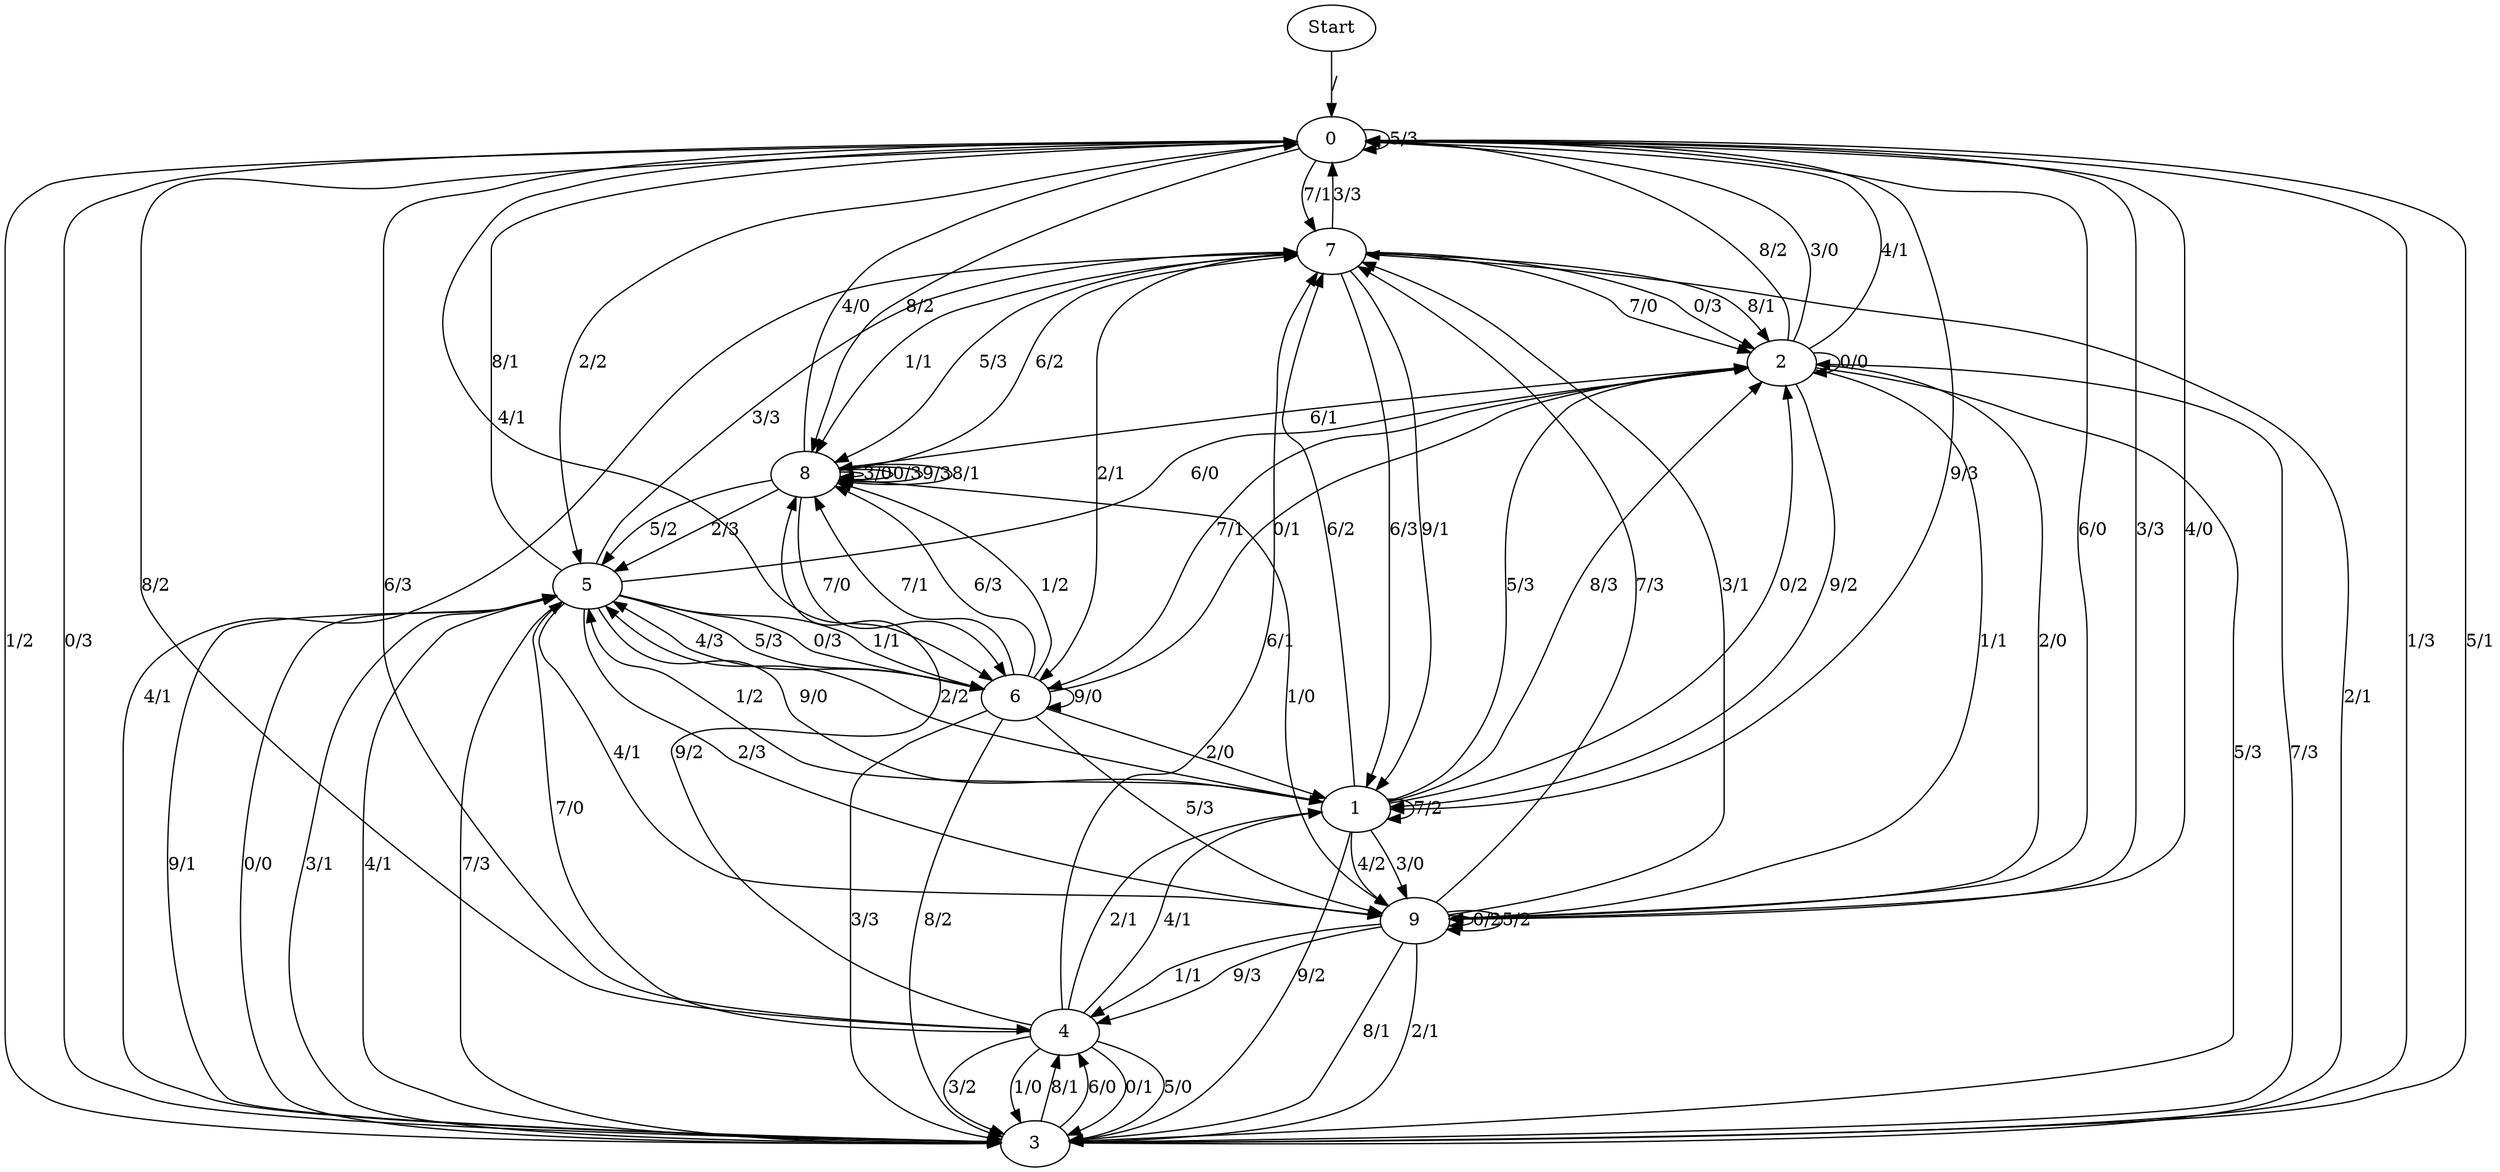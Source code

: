 digraph {
	Start -> 0 [label="/"]
	0 -> 7 [label="7/1"]
	0 -> 1 [label="9/3"]
	0 -> 3 [label="1/2"]
	0 -> 0 [label="5/3"]
	0 -> 9 [label="3/3"]
	0 -> 4 [label="6/3"]
	0 -> 6 [label="4/1"]
	0 -> 3 [label="0/3"]
	0 -> 8 [label="8/2"]
	0 -> 5 [label="2/2"]
	1 -> 9 [label="4/2"]
	1 -> 3 [label="9/2"]
	1 -> 2 [label="5/3"]
	1 -> 1 [label="7/2"]
	1 -> 5 [label="2/2"]
	1 -> 2 [label="8/3"]
	1 -> 7 [label="6/2"]
	1 -> 9 [label="3/0"]
	1 -> 5 [label="1/2"]
	1 -> 2 [label="0/2"]
	3 -> 2 [label="7/3"]
	3 -> 0 [label="1/3"]
	3 -> 4 [label="8/1"]
	3 -> 5 [label="9/1"]
	3 -> 5 [label="0/0"]
	3 -> 0 [label="5/1"]
	3 -> 4 [label="6/0"]
	3 -> 5 [label="3/1"]
	3 -> 5 [label="4/1"]
	3 -> 7 [label="2/1"]
	4 -> 0 [label="8/2"]
	4 -> 8 [label="9/2"]
	4 -> 3 [label="0/1"]
	4 -> 5 [label="7/0"]
	4 -> 1 [label="2/1"]
	4 -> 1 [label="4/1"]
	4 -> 3 [label="5/0"]
	4 -> 3 [label="3/2"]
	4 -> 3 [label="1/0"]
	4 -> 7 [label="6/1"]
	8 -> 9 [label="1/0"]
	8 -> 0 [label="4/0"]
	8 -> 8 [label="3/0"]
	8 -> 7 [label="6/2"]
	8 -> 8 [label="0/3"]
	8 -> 6 [label="7/0"]
	8 -> 8 [label="9/3"]
	8 -> 5 [label="2/3"]
	8 -> 5 [label="5/2"]
	8 -> 8 [label="8/1"]
	6 -> 3 [label="3/3"]
	6 -> 5 [label="4/3"]
	6 -> 8 [label="6/3"]
	6 -> 3 [label="8/2"]
	6 -> 6 [label="9/0"]
	6 -> 1 [label="2/0"]
	6 -> 8 [label="7/1"]
	6 -> 9 [label="5/3"]
	6 -> 8 [label="1/2"]
	6 -> 2 [label="0/1"]
	5 -> 9 [label="4/1"]
	5 -> 6 [label="5/3"]
	5 -> 6 [label="0/3"]
	5 -> 2 [label="6/0"]
	5 -> 1 [label="9/0"]
	5 -> 7 [label="3/3"]
	5 -> 9 [label="2/3"]
	5 -> 3 [label="7/3"]
	5 -> 6 [label="1/1"]
	5 -> 0 [label="8/1"]
	9 -> 0 [label="4/0"]
	9 -> 9 [label="0/2"]
	9 -> 3 [label="2/1"]
	9 -> 4 [label="1/1"]
	9 -> 9 [label="5/2"]
	9 -> 4 [label="9/3"]
	9 -> 7 [label="7/3"]
	9 -> 0 [label="6/0"]
	9 -> 3 [label="8/1"]
	9 -> 7 [label="3/1"]
	7 -> 6 [label="2/1"]
	7 -> 1 [label="6/3"]
	7 -> 2 [label="0/3"]
	7 -> 1 [label="9/1"]
	7 -> 0 [label="3/3"]
	7 -> 8 [label="5/3"]
	7 -> 2 [label="8/1"]
	7 -> 8 [label="1/1"]
	7 -> 3 [label="4/1"]
	7 -> 2 [label="7/0"]
	2 -> 0 [label="4/1"]
	2 -> 0 [label="8/2"]
	2 -> 9 [label="2/0"]
	2 -> 9 [label="1/1"]
	2 -> 1 [label="9/2"]
	2 -> 0 [label="3/0"]
	2 -> 3 [label="5/3"]
	2 -> 8 [label="6/1"]
	2 -> 6 [label="7/1"]
	2 -> 2 [label="0/0"]
}